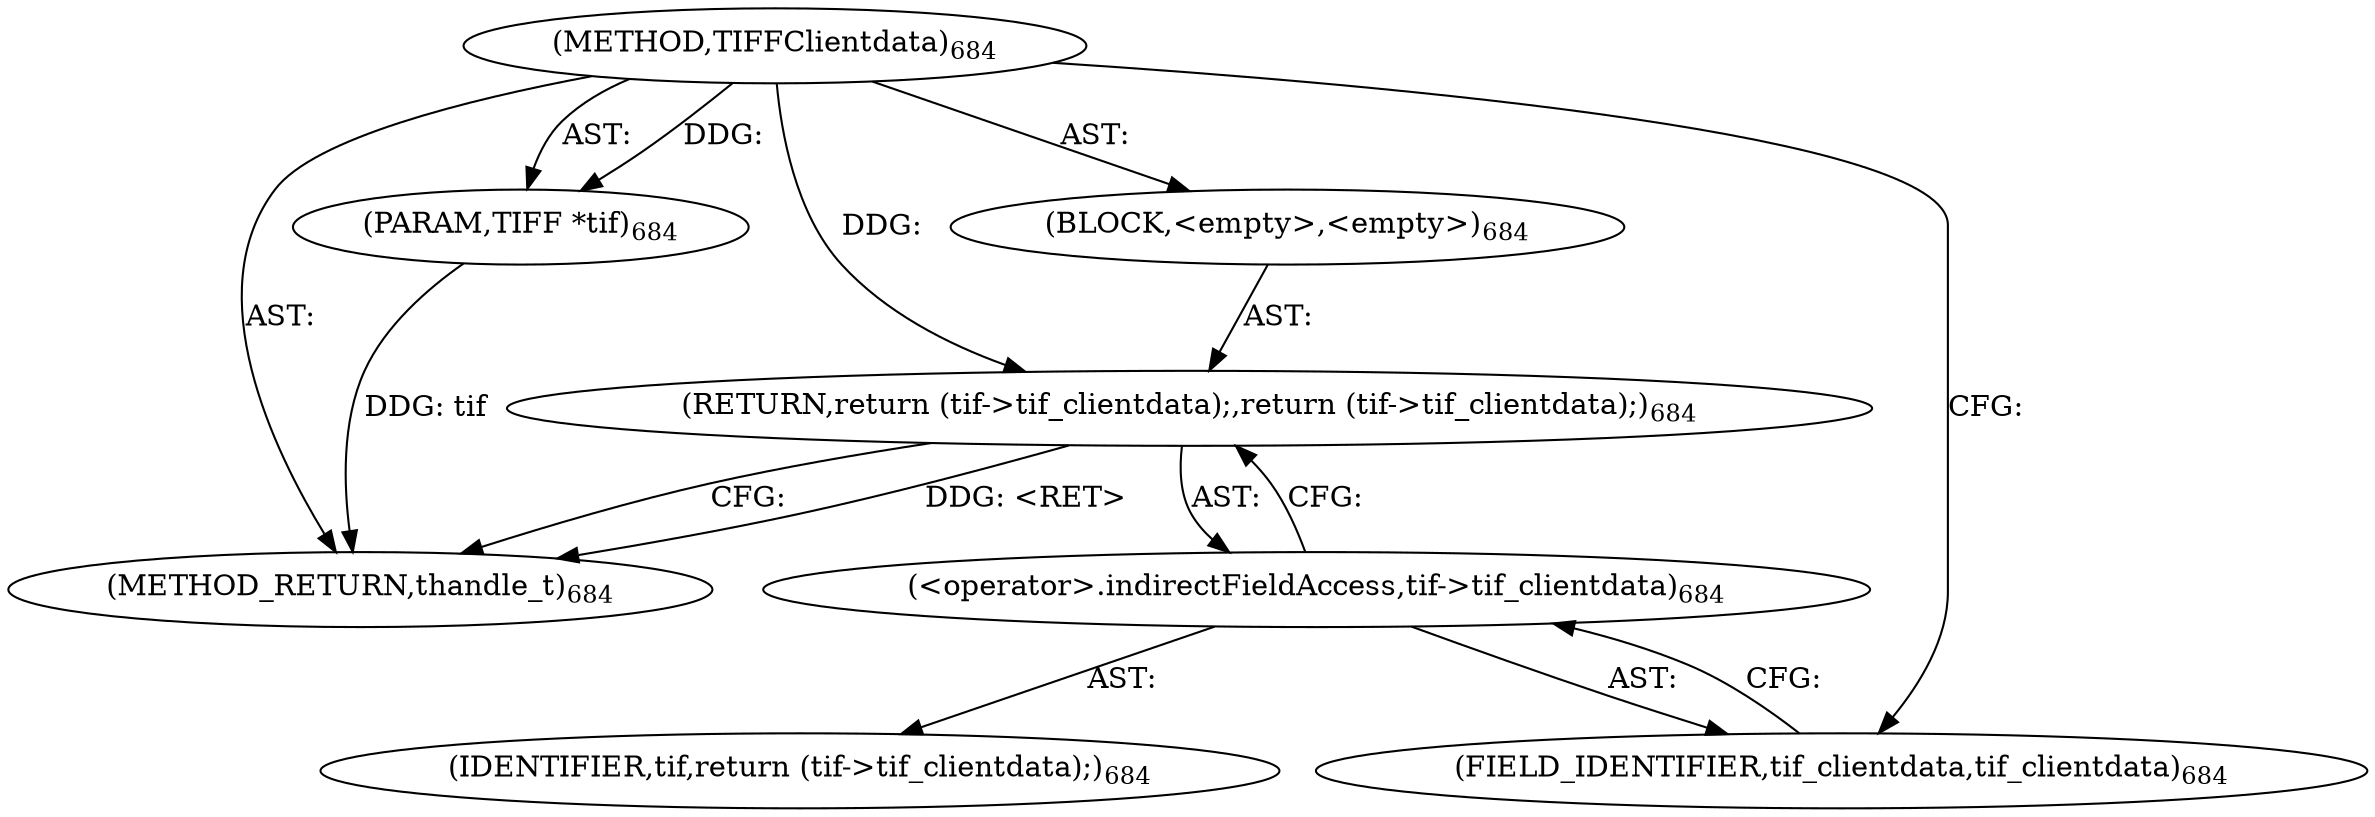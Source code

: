 digraph "TIFFClientdata" {  
"1474" [label = <(METHOD,TIFFClientdata)<SUB>684</SUB>> ]
"1475" [label = <(PARAM,TIFF *tif)<SUB>684</SUB>> ]
"1476" [label = <(BLOCK,&lt;empty&gt;,&lt;empty&gt;)<SUB>684</SUB>> ]
"1477" [label = <(RETURN,return (tif-&gt;tif_clientdata);,return (tif-&gt;tif_clientdata);)<SUB>684</SUB>> ]
"1478" [label = <(&lt;operator&gt;.indirectFieldAccess,tif-&gt;tif_clientdata)<SUB>684</SUB>> ]
"1479" [label = <(IDENTIFIER,tif,return (tif-&gt;tif_clientdata);)<SUB>684</SUB>> ]
"1480" [label = <(FIELD_IDENTIFIER,tif_clientdata,tif_clientdata)<SUB>684</SUB>> ]
"1481" [label = <(METHOD_RETURN,thandle_t)<SUB>684</SUB>> ]
  "1474" -> "1475"  [ label = "AST: "] 
  "1474" -> "1476"  [ label = "AST: "] 
  "1474" -> "1481"  [ label = "AST: "] 
  "1476" -> "1477"  [ label = "AST: "] 
  "1477" -> "1478"  [ label = "AST: "] 
  "1478" -> "1479"  [ label = "AST: "] 
  "1478" -> "1480"  [ label = "AST: "] 
  "1477" -> "1481"  [ label = "CFG: "] 
  "1478" -> "1477"  [ label = "CFG: "] 
  "1480" -> "1478"  [ label = "CFG: "] 
  "1474" -> "1480"  [ label = "CFG: "] 
  "1477" -> "1481"  [ label = "DDG: &lt;RET&gt;"] 
  "1475" -> "1481"  [ label = "DDG: tif"] 
  "1474" -> "1475"  [ label = "DDG: "] 
  "1474" -> "1477"  [ label = "DDG: "] 
}
